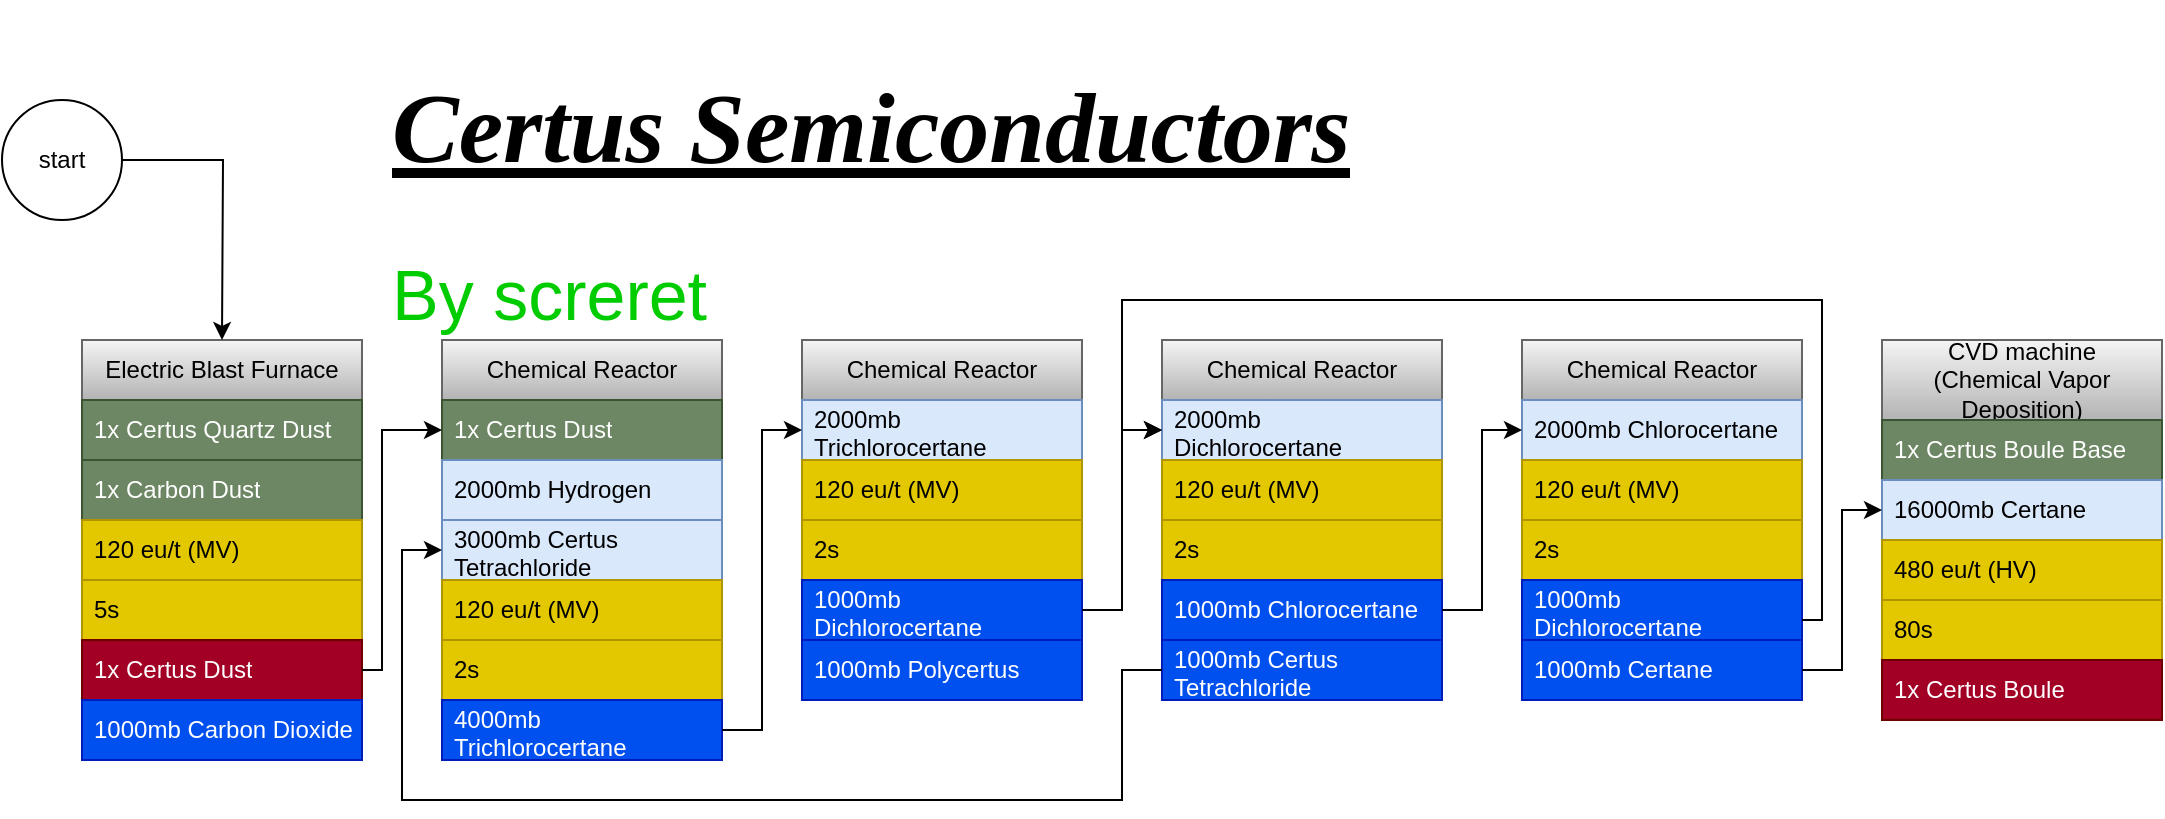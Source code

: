 <mxfile version="22.1.0" type="github">
  <diagram id="C5RBs43oDa-KdzZeNtuy" name="Page-1">
    <mxGraphModel dx="1222" dy="1734" grid="1" gridSize="10" guides="1" tooltips="1" connect="1" arrows="1" fold="1" page="1" pageScale="1" pageWidth="827" pageHeight="1169" math="0" shadow="0">
      <root>
        <mxCell id="WIyWlLk6GJQsqaUBKTNV-0" />
        <mxCell id="WIyWlLk6GJQsqaUBKTNV-1" parent="WIyWlLk6GJQsqaUBKTNV-0" />
        <mxCell id="7Hfktlou8XyDzRxeF353-0" value="Electric Blast Furnace" style="swimlane;fontStyle=0;childLayout=stackLayout;horizontal=1;startSize=30;horizontalStack=0;resizeParent=1;resizeParentMax=0;resizeLast=0;collapsible=1;marginBottom=0;whiteSpace=wrap;html=1;fillColor=#f5f5f5;gradientColor=#b3b3b3;strokeColor=#666666;" parent="WIyWlLk6GJQsqaUBKTNV-1" vertex="1">
          <mxGeometry x="80" y="160" width="140" height="210" as="geometry" />
        </mxCell>
        <mxCell id="7Hfktlou8XyDzRxeF353-1" value="1x Certus Quartz Dust" style="text;strokeColor=#3A5431;fillColor=#6d8764;align=left;verticalAlign=middle;spacingLeft=4;spacingRight=4;overflow=hidden;points=[[0,0.5],[1,0.5]];portConstraint=eastwest;rotatable=0;whiteSpace=wrap;html=1;fontColor=#ffffff;" parent="7Hfktlou8XyDzRxeF353-0" vertex="1">
          <mxGeometry y="30" width="140" height="30" as="geometry" />
        </mxCell>
        <mxCell id="IaUgkrK6yfG1MDogaMoC-0" value="1x Carbon Dust" style="text;strokeColor=#3A5431;fillColor=#6d8764;align=left;verticalAlign=middle;spacingLeft=4;spacingRight=4;overflow=hidden;points=[[0,0.5],[1,0.5]];portConstraint=eastwest;rotatable=0;whiteSpace=wrap;html=1;fontColor=#ffffff;" vertex="1" parent="7Hfktlou8XyDzRxeF353-0">
          <mxGeometry y="60" width="140" height="30" as="geometry" />
        </mxCell>
        <mxCell id="7Hfktlou8XyDzRxeF353-2" value="120 eu/t (MV)" style="text;strokeColor=#B09500;fillColor=#e3c800;align=left;verticalAlign=middle;spacingLeft=4;spacingRight=4;overflow=hidden;points=[[0,0.5],[1,0.5]];portConstraint=eastwest;rotatable=0;whiteSpace=wrap;html=1;fontColor=#000000;" parent="7Hfktlou8XyDzRxeF353-0" vertex="1">
          <mxGeometry y="90" width="140" height="30" as="geometry" />
        </mxCell>
        <mxCell id="7Hfktlou8XyDzRxeF353-3" value="5s" style="text;strokeColor=#B09500;fillColor=#e3c800;align=left;verticalAlign=middle;spacingLeft=4;spacingRight=4;overflow=hidden;points=[[0,0.5],[1,0.5]];portConstraint=eastwest;rotatable=0;whiteSpace=wrap;html=1;fontColor=#000000;" parent="7Hfktlou8XyDzRxeF353-0" vertex="1">
          <mxGeometry y="120" width="140" height="30" as="geometry" />
        </mxCell>
        <mxCell id="7Hfktlou8XyDzRxeF353-6" value="1x Certus Dust" style="text;strokeColor=#6F0000;fillColor=#a20025;align=left;verticalAlign=middle;spacingLeft=4;spacingRight=4;overflow=hidden;points=[[0,0.5],[1,0.5]];portConstraint=eastwest;rotatable=0;whiteSpace=wrap;html=1;fontColor=#ffffff;" parent="7Hfktlou8XyDzRxeF353-0" vertex="1">
          <mxGeometry y="150" width="140" height="30" as="geometry" />
        </mxCell>
        <mxCell id="7Hfktlou8XyDzRxeF353-12" value="1000mb Carbon Dioxide" style="text;strokeColor=#001DBC;fillColor=#0050ef;align=left;verticalAlign=middle;spacingLeft=4;spacingRight=4;overflow=hidden;points=[[0,0.5],[1,0.5]];portConstraint=eastwest;rotatable=0;whiteSpace=wrap;html=1;fontColor=#ffffff;" parent="7Hfktlou8XyDzRxeF353-0" vertex="1">
          <mxGeometry y="180" width="140" height="30" as="geometry" />
        </mxCell>
        <mxCell id="7Hfktlou8XyDzRxeF353-5" style="edgeStyle=orthogonalEdgeStyle;rounded=0;orthogonalLoop=1;jettySize=auto;html=1;" parent="WIyWlLk6GJQsqaUBKTNV-1" source="7Hfktlou8XyDzRxeF353-4" edge="1">
          <mxGeometry relative="1" as="geometry">
            <mxPoint x="150" y="160" as="targetPoint" />
          </mxGeometry>
        </mxCell>
        <mxCell id="7Hfktlou8XyDzRxeF353-4" value="start" style="ellipse;whiteSpace=wrap;html=1;aspect=fixed;" parent="WIyWlLk6GJQsqaUBKTNV-1" vertex="1">
          <mxGeometry x="40" y="40" width="60" height="60" as="geometry" />
        </mxCell>
        <mxCell id="7Hfktlou8XyDzRxeF353-171" style="edgeStyle=orthogonalEdgeStyle;rounded=0;orthogonalLoop=1;jettySize=auto;html=1;" parent="WIyWlLk6GJQsqaUBKTNV-1" target="7Hfktlou8XyDzRxeF353-165" edge="1">
          <mxGeometry relative="1" as="geometry">
            <Array as="points">
              <mxPoint x="540" y="625" />
              <mxPoint x="540" y="550" />
            </Array>
            <mxPoint x="450.0" y="520" as="sourcePoint" />
          </mxGeometry>
        </mxCell>
        <mxCell id="7Hfktlou8XyDzRxeF353-227" style="edgeStyle=orthogonalEdgeStyle;rounded=0;orthogonalLoop=1;jettySize=auto;html=1;entryX=0;entryY=0.5;entryDx=0;entryDy=0;" parent="WIyWlLk6GJQsqaUBKTNV-1" source="7Hfktlou8XyDzRxeF353-198" edge="1">
          <mxGeometry relative="1" as="geometry">
            <Array as="points">
              <mxPoint x="1490" y="555" />
              <mxPoint x="1490" y="630" />
              <mxPoint x="1130" y="630" />
              <mxPoint x="1130" y="470" />
            </Array>
            <mxPoint x="1150" y="470" as="targetPoint" />
          </mxGeometry>
        </mxCell>
        <mxCell id="2XQNkSP4wIlUYdk0bkbH-161" value="&lt;h1 style=&quot;font-size: 50px;&quot;&gt;&lt;i style=&quot;&quot;&gt;&lt;font style=&quot;font-size: 50px;&quot; face=&quot;Georgia&quot;&gt;&lt;u style=&quot;&quot;&gt;Certus Semiconductors&lt;br&gt;&lt;/u&gt;&lt;/font&gt;&lt;/i&gt;&lt;/h1&gt;&lt;p style=&quot;&quot;&gt;&lt;font color=&quot;#00cc00&quot; style=&quot;font-size: 35px;&quot;&gt;By screret&lt;/font&gt;&lt;/p&gt;" style="text;html=1;strokeColor=none;fillColor=none;spacing=5;spacingTop=-20;whiteSpace=wrap;overflow=hidden;rounded=0;" parent="WIyWlLk6GJQsqaUBKTNV-1" vertex="1">
          <mxGeometry x="230" width="670" height="175" as="geometry" />
        </mxCell>
        <mxCell id="IaUgkrK6yfG1MDogaMoC-1" value="Chemical Reactor" style="swimlane;fontStyle=0;childLayout=stackLayout;horizontal=1;startSize=30;horizontalStack=0;resizeParent=1;resizeParentMax=0;resizeLast=0;collapsible=1;marginBottom=0;whiteSpace=wrap;html=1;fillColor=#f5f5f5;gradientColor=#b3b3b3;strokeColor=#666666;" vertex="1" parent="WIyWlLk6GJQsqaUBKTNV-1">
          <mxGeometry x="260" y="160" width="140" height="210" as="geometry" />
        </mxCell>
        <mxCell id="IaUgkrK6yfG1MDogaMoC-2" value="1x Certus Dust" style="text;strokeColor=#3A5431;fillColor=#6d8764;align=left;verticalAlign=middle;spacingLeft=4;spacingRight=4;overflow=hidden;points=[[0,0.5],[1,0.5]];portConstraint=eastwest;rotatable=0;whiteSpace=wrap;html=1;fontColor=#ffffff;" vertex="1" parent="IaUgkrK6yfG1MDogaMoC-1">
          <mxGeometry y="30" width="140" height="30" as="geometry" />
        </mxCell>
        <mxCell id="IaUgkrK6yfG1MDogaMoC-3" value="2000mb Hydrogen" style="text;strokeColor=#6c8ebf;fillColor=#dae8fc;align=left;verticalAlign=middle;spacingLeft=4;spacingRight=4;overflow=hidden;points=[[0,0.5],[1,0.5]];portConstraint=eastwest;rotatable=0;whiteSpace=wrap;html=1;" vertex="1" parent="IaUgkrK6yfG1MDogaMoC-1">
          <mxGeometry y="60" width="140" height="30" as="geometry" />
        </mxCell>
        <mxCell id="IaUgkrK6yfG1MDogaMoC-9" value="3000mb Certus Tetrachloride" style="text;strokeColor=#6c8ebf;fillColor=#dae8fc;align=left;verticalAlign=middle;spacingLeft=4;spacingRight=4;overflow=hidden;points=[[0,0.5],[1,0.5]];portConstraint=eastwest;rotatable=0;whiteSpace=wrap;html=1;" vertex="1" parent="IaUgkrK6yfG1MDogaMoC-1">
          <mxGeometry y="90" width="140" height="30" as="geometry" />
        </mxCell>
        <mxCell id="IaUgkrK6yfG1MDogaMoC-4" value="120 eu/t (MV)" style="text;strokeColor=#B09500;fillColor=#e3c800;align=left;verticalAlign=middle;spacingLeft=4;spacingRight=4;overflow=hidden;points=[[0,0.5],[1,0.5]];portConstraint=eastwest;rotatable=0;whiteSpace=wrap;html=1;fontColor=#000000;" vertex="1" parent="IaUgkrK6yfG1MDogaMoC-1">
          <mxGeometry y="120" width="140" height="30" as="geometry" />
        </mxCell>
        <mxCell id="IaUgkrK6yfG1MDogaMoC-5" value="2s" style="text;strokeColor=#B09500;fillColor=#e3c800;align=left;verticalAlign=middle;spacingLeft=4;spacingRight=4;overflow=hidden;points=[[0,0.5],[1,0.5]];portConstraint=eastwest;rotatable=0;whiteSpace=wrap;html=1;fontColor=#000000;" vertex="1" parent="IaUgkrK6yfG1MDogaMoC-1">
          <mxGeometry y="150" width="140" height="30" as="geometry" />
        </mxCell>
        <mxCell id="IaUgkrK6yfG1MDogaMoC-7" value="4000mb Trichlorocertane" style="text;strokeColor=#001DBC;fillColor=#0050ef;align=left;verticalAlign=middle;spacingLeft=4;spacingRight=4;overflow=hidden;points=[[0,0.5],[1,0.5]];portConstraint=eastwest;rotatable=0;whiteSpace=wrap;html=1;fontColor=#ffffff;" vertex="1" parent="IaUgkrK6yfG1MDogaMoC-1">
          <mxGeometry y="180" width="140" height="30" as="geometry" />
        </mxCell>
        <mxCell id="IaUgkrK6yfG1MDogaMoC-8" style="edgeStyle=orthogonalEdgeStyle;rounded=0;orthogonalLoop=1;jettySize=auto;html=1;entryX=0;entryY=0.5;entryDx=0;entryDy=0;" edge="1" parent="WIyWlLk6GJQsqaUBKTNV-1" source="7Hfktlou8XyDzRxeF353-6" target="IaUgkrK6yfG1MDogaMoC-2">
          <mxGeometry relative="1" as="geometry">
            <Array as="points">
              <mxPoint x="230" y="325" />
              <mxPoint x="230" y="205" />
            </Array>
          </mxGeometry>
        </mxCell>
        <mxCell id="IaUgkrK6yfG1MDogaMoC-10" value="Chemical Reactor" style="swimlane;fontStyle=0;childLayout=stackLayout;horizontal=1;startSize=30;horizontalStack=0;resizeParent=1;resizeParentMax=0;resizeLast=0;collapsible=1;marginBottom=0;whiteSpace=wrap;html=1;fillColor=#f5f5f5;gradientColor=#b3b3b3;strokeColor=#666666;" vertex="1" parent="WIyWlLk6GJQsqaUBKTNV-1">
          <mxGeometry x="440" y="160" width="140" height="180" as="geometry" />
        </mxCell>
        <mxCell id="IaUgkrK6yfG1MDogaMoC-12" value="2000mb Trichlorocertane" style="text;strokeColor=#6c8ebf;fillColor=#dae8fc;align=left;verticalAlign=middle;spacingLeft=4;spacingRight=4;overflow=hidden;points=[[0,0.5],[1,0.5]];portConstraint=eastwest;rotatable=0;whiteSpace=wrap;html=1;" vertex="1" parent="IaUgkrK6yfG1MDogaMoC-10">
          <mxGeometry y="30" width="140" height="30" as="geometry" />
        </mxCell>
        <mxCell id="IaUgkrK6yfG1MDogaMoC-14" value="120 eu/t (MV)" style="text;strokeColor=#B09500;fillColor=#e3c800;align=left;verticalAlign=middle;spacingLeft=4;spacingRight=4;overflow=hidden;points=[[0,0.5],[1,0.5]];portConstraint=eastwest;rotatable=0;whiteSpace=wrap;html=1;fontColor=#000000;" vertex="1" parent="IaUgkrK6yfG1MDogaMoC-10">
          <mxGeometry y="60" width="140" height="30" as="geometry" />
        </mxCell>
        <mxCell id="IaUgkrK6yfG1MDogaMoC-15" value="2s" style="text;strokeColor=#B09500;fillColor=#e3c800;align=left;verticalAlign=middle;spacingLeft=4;spacingRight=4;overflow=hidden;points=[[0,0.5],[1,0.5]];portConstraint=eastwest;rotatable=0;whiteSpace=wrap;html=1;fontColor=#000000;" vertex="1" parent="IaUgkrK6yfG1MDogaMoC-10">
          <mxGeometry y="90" width="140" height="30" as="geometry" />
        </mxCell>
        <mxCell id="IaUgkrK6yfG1MDogaMoC-16" value="1000mb Dichlorocertane" style="text;strokeColor=#001DBC;fillColor=#0050ef;align=left;verticalAlign=middle;spacingLeft=4;spacingRight=4;overflow=hidden;points=[[0,0.5],[1,0.5]];portConstraint=eastwest;rotatable=0;whiteSpace=wrap;html=1;fontColor=#ffffff;" vertex="1" parent="IaUgkrK6yfG1MDogaMoC-10">
          <mxGeometry y="120" width="140" height="30" as="geometry" />
        </mxCell>
        <mxCell id="IaUgkrK6yfG1MDogaMoC-19" value="1000mb Polycertus" style="text;strokeColor=#001DBC;fillColor=#0050ef;align=left;verticalAlign=middle;spacingLeft=4;spacingRight=4;overflow=hidden;points=[[0,0.5],[1,0.5]];portConstraint=eastwest;rotatable=0;whiteSpace=wrap;html=1;fontColor=#ffffff;" vertex="1" parent="IaUgkrK6yfG1MDogaMoC-10">
          <mxGeometry y="150" width="140" height="30" as="geometry" />
        </mxCell>
        <mxCell id="IaUgkrK6yfG1MDogaMoC-18" style="edgeStyle=orthogonalEdgeStyle;rounded=0;orthogonalLoop=1;jettySize=auto;html=1;entryX=0;entryY=0.5;entryDx=0;entryDy=0;" edge="1" parent="WIyWlLk6GJQsqaUBKTNV-1" source="IaUgkrK6yfG1MDogaMoC-7" target="IaUgkrK6yfG1MDogaMoC-12">
          <mxGeometry relative="1" as="geometry" />
        </mxCell>
        <mxCell id="IaUgkrK6yfG1MDogaMoC-20" value="Chemical Reactor" style="swimlane;fontStyle=0;childLayout=stackLayout;horizontal=1;startSize=30;horizontalStack=0;resizeParent=1;resizeParentMax=0;resizeLast=0;collapsible=1;marginBottom=0;whiteSpace=wrap;html=1;fillColor=#f5f5f5;gradientColor=#b3b3b3;strokeColor=#666666;" vertex="1" parent="WIyWlLk6GJQsqaUBKTNV-1">
          <mxGeometry x="620" y="160" width="140" height="180" as="geometry" />
        </mxCell>
        <mxCell id="IaUgkrK6yfG1MDogaMoC-21" value="2000mb Dichlorocertane" style="text;strokeColor=#6c8ebf;fillColor=#dae8fc;align=left;verticalAlign=middle;spacingLeft=4;spacingRight=4;overflow=hidden;points=[[0,0.5],[1,0.5]];portConstraint=eastwest;rotatable=0;whiteSpace=wrap;html=1;" vertex="1" parent="IaUgkrK6yfG1MDogaMoC-20">
          <mxGeometry y="30" width="140" height="30" as="geometry" />
        </mxCell>
        <mxCell id="IaUgkrK6yfG1MDogaMoC-22" value="120 eu/t (MV)" style="text;strokeColor=#B09500;fillColor=#e3c800;align=left;verticalAlign=middle;spacingLeft=4;spacingRight=4;overflow=hidden;points=[[0,0.5],[1,0.5]];portConstraint=eastwest;rotatable=0;whiteSpace=wrap;html=1;fontColor=#000000;" vertex="1" parent="IaUgkrK6yfG1MDogaMoC-20">
          <mxGeometry y="60" width="140" height="30" as="geometry" />
        </mxCell>
        <mxCell id="IaUgkrK6yfG1MDogaMoC-23" value="2s" style="text;strokeColor=#B09500;fillColor=#e3c800;align=left;verticalAlign=middle;spacingLeft=4;spacingRight=4;overflow=hidden;points=[[0,0.5],[1,0.5]];portConstraint=eastwest;rotatable=0;whiteSpace=wrap;html=1;fontColor=#000000;" vertex="1" parent="IaUgkrK6yfG1MDogaMoC-20">
          <mxGeometry y="90" width="140" height="30" as="geometry" />
        </mxCell>
        <mxCell id="IaUgkrK6yfG1MDogaMoC-24" value="1000mb Chlorocertane" style="text;strokeColor=#001DBC;fillColor=#0050ef;align=left;verticalAlign=middle;spacingLeft=4;spacingRight=4;overflow=hidden;points=[[0,0.5],[1,0.5]];portConstraint=eastwest;rotatable=0;whiteSpace=wrap;html=1;fontColor=#ffffff;" vertex="1" parent="IaUgkrK6yfG1MDogaMoC-20">
          <mxGeometry y="120" width="140" height="30" as="geometry" />
        </mxCell>
        <mxCell id="IaUgkrK6yfG1MDogaMoC-25" value="1000mb Certus Tetrachloride" style="text;strokeColor=#001DBC;fillColor=#0050ef;align=left;verticalAlign=middle;spacingLeft=4;spacingRight=4;overflow=hidden;points=[[0,0.5],[1,0.5]];portConstraint=eastwest;rotatable=0;whiteSpace=wrap;html=1;fontColor=#ffffff;" vertex="1" parent="IaUgkrK6yfG1MDogaMoC-20">
          <mxGeometry y="150" width="140" height="30" as="geometry" />
        </mxCell>
        <mxCell id="IaUgkrK6yfG1MDogaMoC-27" style="edgeStyle=orthogonalEdgeStyle;rounded=0;orthogonalLoop=1;jettySize=auto;html=1;entryX=0;entryY=0.5;entryDx=0;entryDy=0;" edge="1" parent="WIyWlLk6GJQsqaUBKTNV-1" source="IaUgkrK6yfG1MDogaMoC-16" target="IaUgkrK6yfG1MDogaMoC-21">
          <mxGeometry relative="1" as="geometry" />
        </mxCell>
        <mxCell id="IaUgkrK6yfG1MDogaMoC-29" style="edgeStyle=orthogonalEdgeStyle;rounded=0;orthogonalLoop=1;jettySize=auto;html=1;entryX=0;entryY=0.5;entryDx=0;entryDy=0;" edge="1" parent="WIyWlLk6GJQsqaUBKTNV-1" source="IaUgkrK6yfG1MDogaMoC-25" target="IaUgkrK6yfG1MDogaMoC-9">
          <mxGeometry relative="1" as="geometry">
            <Array as="points">
              <mxPoint x="600" y="325" />
              <mxPoint x="600" y="390" />
              <mxPoint x="240" y="390" />
              <mxPoint x="240" y="265" />
            </Array>
          </mxGeometry>
        </mxCell>
        <mxCell id="IaUgkrK6yfG1MDogaMoC-30" value="Chemical Reactor" style="swimlane;fontStyle=0;childLayout=stackLayout;horizontal=1;startSize=30;horizontalStack=0;resizeParent=1;resizeParentMax=0;resizeLast=0;collapsible=1;marginBottom=0;whiteSpace=wrap;html=1;fillColor=#f5f5f5;gradientColor=#b3b3b3;strokeColor=#666666;" vertex="1" parent="WIyWlLk6GJQsqaUBKTNV-1">
          <mxGeometry x="800" y="160" width="140" height="180" as="geometry" />
        </mxCell>
        <mxCell id="IaUgkrK6yfG1MDogaMoC-31" value="2000mb Chlorocertane" style="text;strokeColor=#6c8ebf;fillColor=#dae8fc;align=left;verticalAlign=middle;spacingLeft=4;spacingRight=4;overflow=hidden;points=[[0,0.5],[1,0.5]];portConstraint=eastwest;rotatable=0;whiteSpace=wrap;html=1;" vertex="1" parent="IaUgkrK6yfG1MDogaMoC-30">
          <mxGeometry y="30" width="140" height="30" as="geometry" />
        </mxCell>
        <mxCell id="IaUgkrK6yfG1MDogaMoC-32" value="120 eu/t (MV)" style="text;strokeColor=#B09500;fillColor=#e3c800;align=left;verticalAlign=middle;spacingLeft=4;spacingRight=4;overflow=hidden;points=[[0,0.5],[1,0.5]];portConstraint=eastwest;rotatable=0;whiteSpace=wrap;html=1;fontColor=#000000;" vertex="1" parent="IaUgkrK6yfG1MDogaMoC-30">
          <mxGeometry y="60" width="140" height="30" as="geometry" />
        </mxCell>
        <mxCell id="IaUgkrK6yfG1MDogaMoC-33" value="2s" style="text;strokeColor=#B09500;fillColor=#e3c800;align=left;verticalAlign=middle;spacingLeft=4;spacingRight=4;overflow=hidden;points=[[0,0.5],[1,0.5]];portConstraint=eastwest;rotatable=0;whiteSpace=wrap;html=1;fontColor=#000000;" vertex="1" parent="IaUgkrK6yfG1MDogaMoC-30">
          <mxGeometry y="90" width="140" height="30" as="geometry" />
        </mxCell>
        <mxCell id="IaUgkrK6yfG1MDogaMoC-35" value="1000mb Dichlorocertane" style="text;strokeColor=#001DBC;fillColor=#0050ef;align=left;verticalAlign=middle;spacingLeft=4;spacingRight=4;overflow=hidden;points=[[0,0.5],[1,0.5]];portConstraint=eastwest;rotatable=0;whiteSpace=wrap;html=1;fontColor=#ffffff;" vertex="1" parent="IaUgkrK6yfG1MDogaMoC-30">
          <mxGeometry y="120" width="140" height="30" as="geometry" />
        </mxCell>
        <mxCell id="IaUgkrK6yfG1MDogaMoC-34" value="1000mb Certane" style="text;strokeColor=#001DBC;fillColor=#0050ef;align=left;verticalAlign=middle;spacingLeft=4;spacingRight=4;overflow=hidden;points=[[0,0.5],[1,0.5]];portConstraint=eastwest;rotatable=0;whiteSpace=wrap;html=1;fontColor=#ffffff;" vertex="1" parent="IaUgkrK6yfG1MDogaMoC-30">
          <mxGeometry y="150" width="140" height="30" as="geometry" />
        </mxCell>
        <mxCell id="IaUgkrK6yfG1MDogaMoC-36" style="edgeStyle=orthogonalEdgeStyle;rounded=0;orthogonalLoop=1;jettySize=auto;html=1;entryX=0;entryY=0.5;entryDx=0;entryDy=0;" edge="1" parent="WIyWlLk6GJQsqaUBKTNV-1" source="IaUgkrK6yfG1MDogaMoC-24" target="IaUgkrK6yfG1MDogaMoC-31">
          <mxGeometry relative="1" as="geometry" />
        </mxCell>
        <mxCell id="IaUgkrK6yfG1MDogaMoC-37" style="edgeStyle=orthogonalEdgeStyle;rounded=0;orthogonalLoop=1;jettySize=auto;html=1;entryX=0;entryY=0.25;entryDx=0;entryDy=0;" edge="1" parent="WIyWlLk6GJQsqaUBKTNV-1" source="IaUgkrK6yfG1MDogaMoC-35" target="IaUgkrK6yfG1MDogaMoC-20">
          <mxGeometry relative="1" as="geometry">
            <Array as="points">
              <mxPoint x="950" y="300" />
              <mxPoint x="950" y="140" />
              <mxPoint x="600" y="140" />
              <mxPoint x="600" y="205" />
            </Array>
          </mxGeometry>
        </mxCell>
        <mxCell id="IaUgkrK6yfG1MDogaMoC-38" value="CVD machine&lt;br&gt;(Chemical Vapor Deposition)" style="swimlane;fontStyle=0;childLayout=stackLayout;horizontal=1;startSize=40;horizontalStack=0;resizeParent=1;resizeParentMax=0;resizeLast=0;collapsible=1;marginBottom=0;whiteSpace=wrap;html=1;fillColor=#f5f5f5;gradientColor=#b3b3b3;strokeColor=#666666;" vertex="1" parent="WIyWlLk6GJQsqaUBKTNV-1">
          <mxGeometry x="980" y="160" width="140" height="190" as="geometry" />
        </mxCell>
        <mxCell id="IaUgkrK6yfG1MDogaMoC-45" value="1x Certus Boule Base" style="text;strokeColor=#3A5431;fillColor=#6d8764;align=left;verticalAlign=middle;spacingLeft=4;spacingRight=4;overflow=hidden;points=[[0,0.5],[1,0.5]];portConstraint=eastwest;rotatable=0;whiteSpace=wrap;html=1;fontColor=#ffffff;" vertex="1" parent="IaUgkrK6yfG1MDogaMoC-38">
          <mxGeometry y="40" width="140" height="30" as="geometry" />
        </mxCell>
        <mxCell id="IaUgkrK6yfG1MDogaMoC-39" value="16000mb Certane" style="text;strokeColor=#6c8ebf;fillColor=#dae8fc;align=left;verticalAlign=middle;spacingLeft=4;spacingRight=4;overflow=hidden;points=[[0,0.5],[1,0.5]];portConstraint=eastwest;rotatable=0;whiteSpace=wrap;html=1;" vertex="1" parent="IaUgkrK6yfG1MDogaMoC-38">
          <mxGeometry y="70" width="140" height="30" as="geometry" />
        </mxCell>
        <mxCell id="IaUgkrK6yfG1MDogaMoC-40" value="480 eu/t (HV)" style="text;strokeColor=#B09500;fillColor=#e3c800;align=left;verticalAlign=middle;spacingLeft=4;spacingRight=4;overflow=hidden;points=[[0,0.5],[1,0.5]];portConstraint=eastwest;rotatable=0;whiteSpace=wrap;html=1;fontColor=#000000;" vertex="1" parent="IaUgkrK6yfG1MDogaMoC-38">
          <mxGeometry y="100" width="140" height="30" as="geometry" />
        </mxCell>
        <mxCell id="IaUgkrK6yfG1MDogaMoC-41" value="80s" style="text;strokeColor=#B09500;fillColor=#e3c800;align=left;verticalAlign=middle;spacingLeft=4;spacingRight=4;overflow=hidden;points=[[0,0.5],[1,0.5]];portConstraint=eastwest;rotatable=0;whiteSpace=wrap;html=1;fontColor=#000000;" vertex="1" parent="IaUgkrK6yfG1MDogaMoC-38">
          <mxGeometry y="130" width="140" height="30" as="geometry" />
        </mxCell>
        <mxCell id="IaUgkrK6yfG1MDogaMoC-47" value="1x Certus Boule" style="text;strokeColor=#6F0000;fillColor=#a20025;align=left;verticalAlign=middle;spacingLeft=4;spacingRight=4;overflow=hidden;points=[[0,0.5],[1,0.5]];portConstraint=eastwest;rotatable=0;whiteSpace=wrap;html=1;fontColor=#ffffff;" vertex="1" parent="IaUgkrK6yfG1MDogaMoC-38">
          <mxGeometry y="160" width="140" height="30" as="geometry" />
        </mxCell>
        <mxCell id="IaUgkrK6yfG1MDogaMoC-44" style="edgeStyle=orthogonalEdgeStyle;rounded=0;orthogonalLoop=1;jettySize=auto;html=1;entryX=0;entryY=0.5;entryDx=0;entryDy=0;" edge="1" parent="WIyWlLk6GJQsqaUBKTNV-1" source="IaUgkrK6yfG1MDogaMoC-34" target="IaUgkrK6yfG1MDogaMoC-39">
          <mxGeometry relative="1" as="geometry">
            <Array as="points">
              <mxPoint x="960" y="325" />
              <mxPoint x="960" y="245" />
            </Array>
          </mxGeometry>
        </mxCell>
      </root>
    </mxGraphModel>
  </diagram>
</mxfile>
